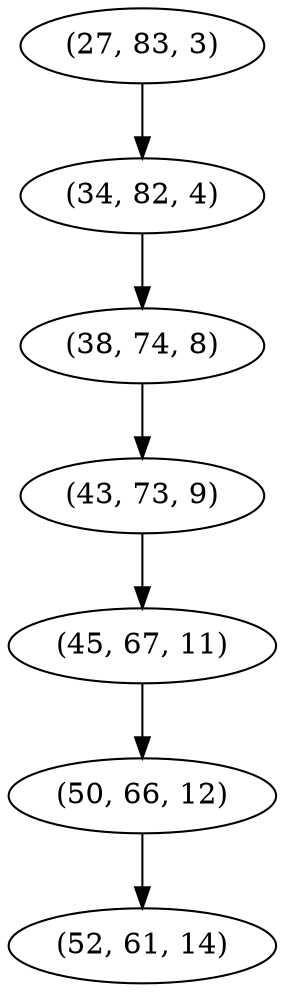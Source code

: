 digraph tree {
    "(27, 83, 3)";
    "(34, 82, 4)";
    "(38, 74, 8)";
    "(43, 73, 9)";
    "(45, 67, 11)";
    "(50, 66, 12)";
    "(52, 61, 14)";
    "(27, 83, 3)" -> "(34, 82, 4)";
    "(34, 82, 4)" -> "(38, 74, 8)";
    "(38, 74, 8)" -> "(43, 73, 9)";
    "(43, 73, 9)" -> "(45, 67, 11)";
    "(45, 67, 11)" -> "(50, 66, 12)";
    "(50, 66, 12)" -> "(52, 61, 14)";
}
